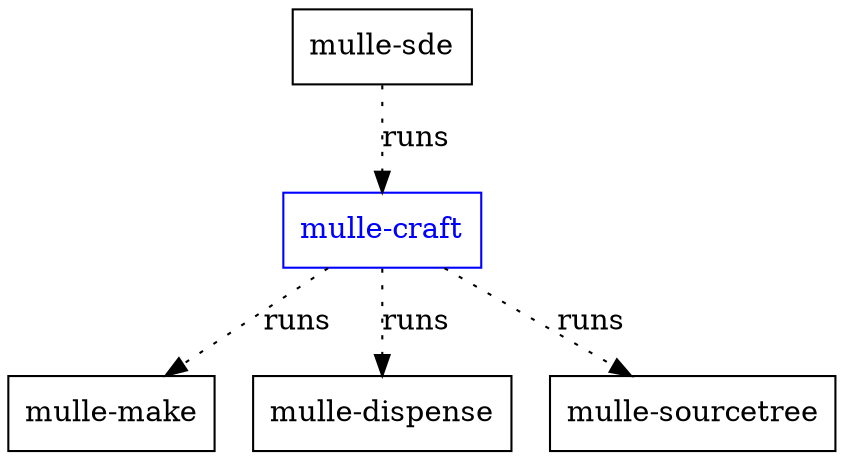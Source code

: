 digraph G {
    graph [rankdir = TD];

    node[shape=record];

    "mulle-sde" -> "mulle-craft"         [ label="runs", style="dotted"]
    "mulle-craft" -> "mulle-make"        [ label="runs", style="dotted"]
    "mulle-craft" -> "mulle-dispense"    [ label="runs", style="dotted"]
    "mulle-craft" -> "mulle-sourcetree"  [ label="runs", style="dotted"]
    "mulle-craft"                        [ color="blue", fontcolor="blue"]
}
